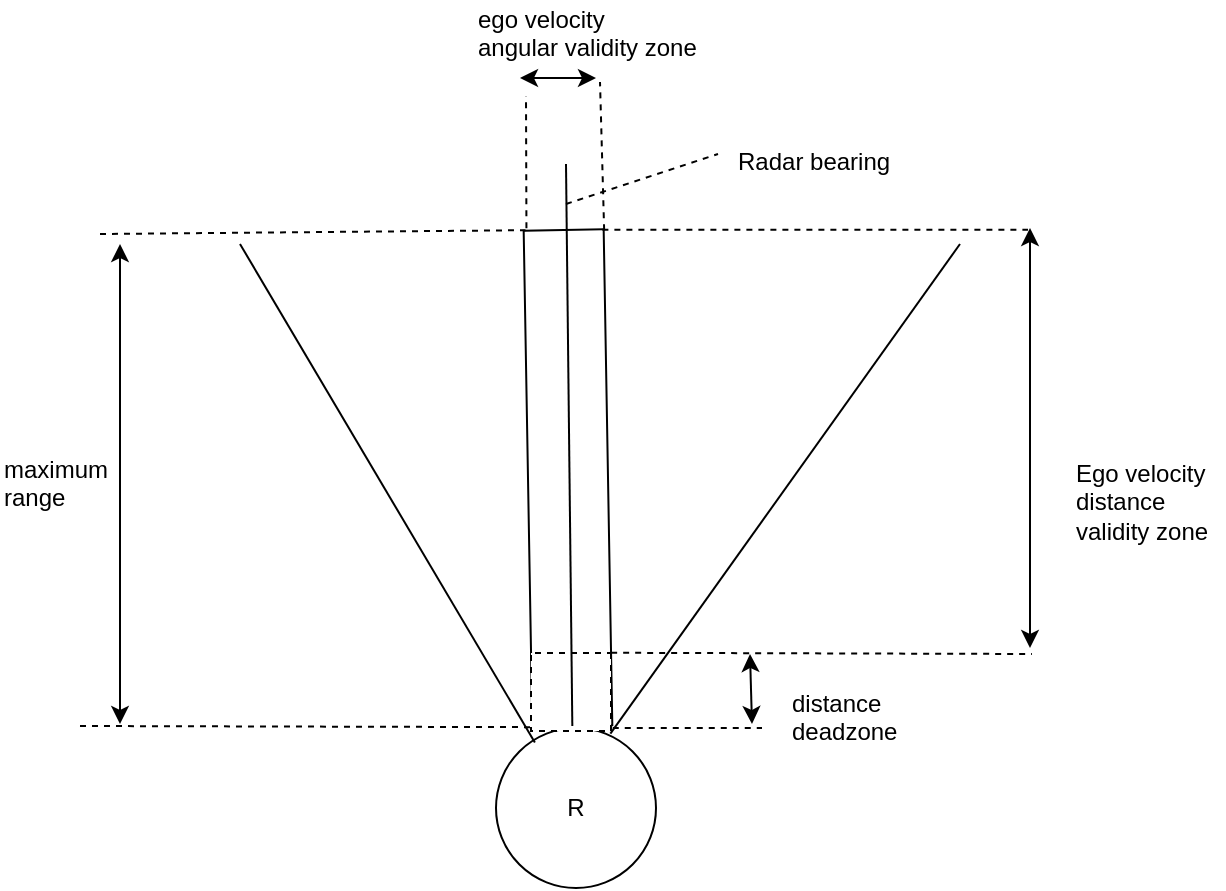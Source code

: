 <mxfile version="10.6.3" type="device"><diagram id="JUUEVeAoPiZrkY97fjMg" name="Page-1"><mxGraphModel dx="570" dy="430" grid="1" gridSize="1" guides="1" tooltips="1" connect="1" arrows="1" fold="1" page="1" pageScale="1" pageWidth="827" pageHeight="1169" math="0" shadow="0"><root><mxCell id="0"/><mxCell id="1" parent="0"/><mxCell id="oizAfrGSlkp2cu427PUP-1" value="R" style="ellipse;whiteSpace=wrap;html=1;aspect=fixed;" vertex="1" parent="1"><mxGeometry x="348" y="522" width="80" height="80" as="geometry"/></mxCell><mxCell id="oizAfrGSlkp2cu427PUP-2" value="" style="endArrow=none;html=1;exitX=0.243;exitY=0.09;exitDx=0;exitDy=0;exitPerimeter=0;" edge="1" parent="1" source="oizAfrGSlkp2cu427PUP-1"><mxGeometry width="50" height="50" relative="1" as="geometry"><mxPoint x="370" y="523" as="sourcePoint"/><mxPoint x="220" y="280" as="targetPoint"/></mxGeometry></mxCell><mxCell id="oizAfrGSlkp2cu427PUP-3" value="" style="endArrow=none;html=1;exitX=0.715;exitY=0.035;exitDx=0;exitDy=0;exitPerimeter=0;" edge="1" parent="1" source="oizAfrGSlkp2cu427PUP-1"><mxGeometry width="50" height="50" relative="1" as="geometry"><mxPoint x="440" y="560" as="sourcePoint"/><mxPoint x="580" y="280" as="targetPoint"/></mxGeometry></mxCell><mxCell id="oizAfrGSlkp2cu427PUP-4" value="" style="rounded=0;whiteSpace=wrap;html=1;rotation=89;" vertex="1" parent="1"><mxGeometry x="260" y="377" width="248" height="40" as="geometry"/></mxCell><mxCell id="oizAfrGSlkp2cu427PUP-6" value="" style="endArrow=classic;startArrow=classic;html=1;" edge="1" parent="1"><mxGeometry width="50" height="50" relative="1" as="geometry"><mxPoint x="160" y="520" as="sourcePoint"/><mxPoint x="160" y="280" as="targetPoint"/><Array as="points"><mxPoint x="160" y="320"/></Array></mxGeometry></mxCell><mxCell id="oizAfrGSlkp2cu427PUP-7" value="&lt;div&gt;maximum&lt;/div&gt;&lt;div&gt;range&lt;br&gt;&lt;/div&gt;" style="text;html=1;resizable=0;points=[];autosize=1;align=left;verticalAlign=top;spacingTop=-4;" vertex="1" parent="1"><mxGeometry x="100" y="382.5" width="70" height="30" as="geometry"/></mxCell><mxCell id="oizAfrGSlkp2cu427PUP-8" value="" style="endArrow=none;dashed=1;html=1;entryX=-0.001;entryY=0.977;entryDx=0;entryDy=0;entryPerimeter=0;" edge="1" parent="1" target="oizAfrGSlkp2cu427PUP-4"><mxGeometry width="50" height="50" relative="1" as="geometry"><mxPoint x="150" y="275" as="sourcePoint"/><mxPoint x="379" y="277" as="targetPoint"/></mxGeometry></mxCell><mxCell id="oizAfrGSlkp2cu427PUP-11" value="" style="endArrow=none;dashed=1;html=1;entryX=1.001;entryY=0.998;entryDx=0;entryDy=0;entryPerimeter=0;" edge="1" parent="1" target="oizAfrGSlkp2cu427PUP-4"><mxGeometry width="50" height="50" relative="1" as="geometry"><mxPoint x="140" y="521" as="sourcePoint"/><mxPoint x="150" y="620" as="targetPoint"/></mxGeometry></mxCell><mxCell id="oizAfrGSlkp2cu427PUP-12" value="" style="endArrow=none;dashed=1;html=1;exitX=-0.005;exitY=0.965;exitDx=0;exitDy=0;exitPerimeter=0;" edge="1" parent="1" source="oizAfrGSlkp2cu427PUP-4"><mxGeometry width="50" height="50" relative="1" as="geometry"><mxPoint x="330" y="389.5" as="sourcePoint"/><mxPoint x="363" y="206" as="targetPoint"/></mxGeometry></mxCell><mxCell id="oizAfrGSlkp2cu427PUP-13" value="" style="endArrow=none;dashed=1;html=1;exitX=0.002;exitY=-0.006;exitDx=0;exitDy=0;exitPerimeter=0;" edge="1" parent="1" source="oizAfrGSlkp2cu427PUP-4"><mxGeometry width="50" height="50" relative="1" as="geometry"><mxPoint x="390.333" y="284" as="sourcePoint"/><mxPoint x="400" y="199" as="targetPoint"/></mxGeometry></mxCell><mxCell id="oizAfrGSlkp2cu427PUP-15" value="" style="endArrow=classic;startArrow=classic;html=1;" edge="1" parent="1"><mxGeometry width="50" height="50" relative="1" as="geometry"><mxPoint x="360" y="197" as="sourcePoint"/><mxPoint x="398" y="197" as="targetPoint"/></mxGeometry></mxCell><mxCell id="oizAfrGSlkp2cu427PUP-16" value="" style="rounded=0;whiteSpace=wrap;html=1;gradientColor=none;strokeOpacity=100;rotation=90;dashed=1;" vertex="1" parent="1"><mxGeometry x="366" y="484" width="39" height="40" as="geometry"/></mxCell><mxCell id="oizAfrGSlkp2cu427PUP-17" value="" style="endArrow=none;dashed=1;html=1;exitX=-0.003;exitY=-0.002;exitDx=0;exitDy=0;exitPerimeter=0;" edge="1" parent="1" source="oizAfrGSlkp2cu427PUP-16"><mxGeometry width="50" height="50" relative="1" as="geometry"><mxPoint x="429" y="510" as="sourcePoint"/><mxPoint x="616" y="485" as="targetPoint"/></mxGeometry></mxCell><mxCell id="oizAfrGSlkp2cu427PUP-18" value="" style="endArrow=none;dashed=1;html=1;exitX=0.962;exitY=-0.022;exitDx=0;exitDy=0;exitPerimeter=0;" edge="1" parent="1" source="oizAfrGSlkp2cu427PUP-16"><mxGeometry width="50" height="50" relative="1" as="geometry"><mxPoint x="100" y="655" as="sourcePoint"/><mxPoint x="481" y="522" as="targetPoint"/></mxGeometry></mxCell><mxCell id="oizAfrGSlkp2cu427PUP-19" value="" style="endArrow=classic;startArrow=classic;html=1;" edge="1" parent="1"><mxGeometry width="50" height="50" relative="1" as="geometry"><mxPoint x="476" y="520" as="sourcePoint"/><mxPoint x="475" y="485" as="targetPoint"/></mxGeometry></mxCell><mxCell id="oizAfrGSlkp2cu427PUP-20" value="&lt;div&gt;ego velocity&lt;/div&gt;&lt;div&gt; angular validity zone&lt;/div&gt;" style="text;html=1;resizable=0;points=[];autosize=1;align=left;verticalAlign=top;spacingTop=-4;" vertex="1" parent="1"><mxGeometry x="337" y="158" width="121" height="29" as="geometry"/></mxCell><mxCell id="oizAfrGSlkp2cu427PUP-23" value="&lt;div&gt;distance&lt;/div&gt;&lt;div&gt;deadzone&lt;br&gt;&lt;/div&gt;" style="text;html=1;resizable=0;points=[];autosize=1;align=left;verticalAlign=top;spacingTop=-4;" vertex="1" parent="1"><mxGeometry x="494" y="500" width="65" height="29" as="geometry"/></mxCell><mxCell id="oizAfrGSlkp2cu427PUP-25" value="" style="endArrow=none;dashed=1;html=1;entryX=-0.001;entryY=0.977;entryDx=0;entryDy=0;entryPerimeter=0;exitX=0.001;exitY=0.016;exitDx=0;exitDy=0;exitPerimeter=0;" edge="1" parent="1" source="oizAfrGSlkp2cu427PUP-4"><mxGeometry width="50" height="50" relative="1" as="geometry"><mxPoint x="401" y="275" as="sourcePoint"/><mxPoint x="614" y="272.833" as="targetPoint"/></mxGeometry></mxCell><mxCell id="oizAfrGSlkp2cu427PUP-26" value="" style="endArrow=classic;startArrow=classic;html=1;" edge="1" parent="1"><mxGeometry width="50" height="50" relative="1" as="geometry"><mxPoint x="615" y="482" as="sourcePoint"/><mxPoint x="615" y="272" as="targetPoint"/></mxGeometry></mxCell><mxCell id="oizAfrGSlkp2cu427PUP-27" value="&lt;div&gt;Ego velocity&lt;br&gt;&lt;/div&gt;&lt;div&gt;distance&lt;/div&gt;&lt;div&gt;validity zone&lt;br&gt;&lt;/div&gt;" style="text;html=1;resizable=0;points=[];autosize=1;align=left;verticalAlign=top;spacingTop=-4;" vertex="1" parent="1"><mxGeometry x="636" y="385" width="76" height="43" as="geometry"/></mxCell><mxCell id="oizAfrGSlkp2cu427PUP-28" value="" style="endArrow=none;html=1;exitX=1;exitY=0.5;exitDx=0;exitDy=0;" edge="1" parent="1" source="oizAfrGSlkp2cu427PUP-4"><mxGeometry width="50" height="50" relative="1" as="geometry"><mxPoint x="367" y="507" as="sourcePoint"/><mxPoint x="383" y="240" as="targetPoint"/></mxGeometry></mxCell><mxCell id="oizAfrGSlkp2cu427PUP-30" value="" style="endArrow=none;dashed=1;html=1;" edge="1" parent="1"><mxGeometry width="50" height="50" relative="1" as="geometry"><mxPoint x="383" y="260" as="sourcePoint"/><mxPoint x="459" y="235" as="targetPoint"/></mxGeometry></mxCell><mxCell id="oizAfrGSlkp2cu427PUP-32" value="Radar bearing" style="text;html=1;resizable=0;points=[];autosize=1;align=left;verticalAlign=top;spacingTop=-4;" vertex="1" parent="1"><mxGeometry x="467" y="229" width="90" height="15" as="geometry"/></mxCell></root></mxGraphModel></diagram></mxfile>